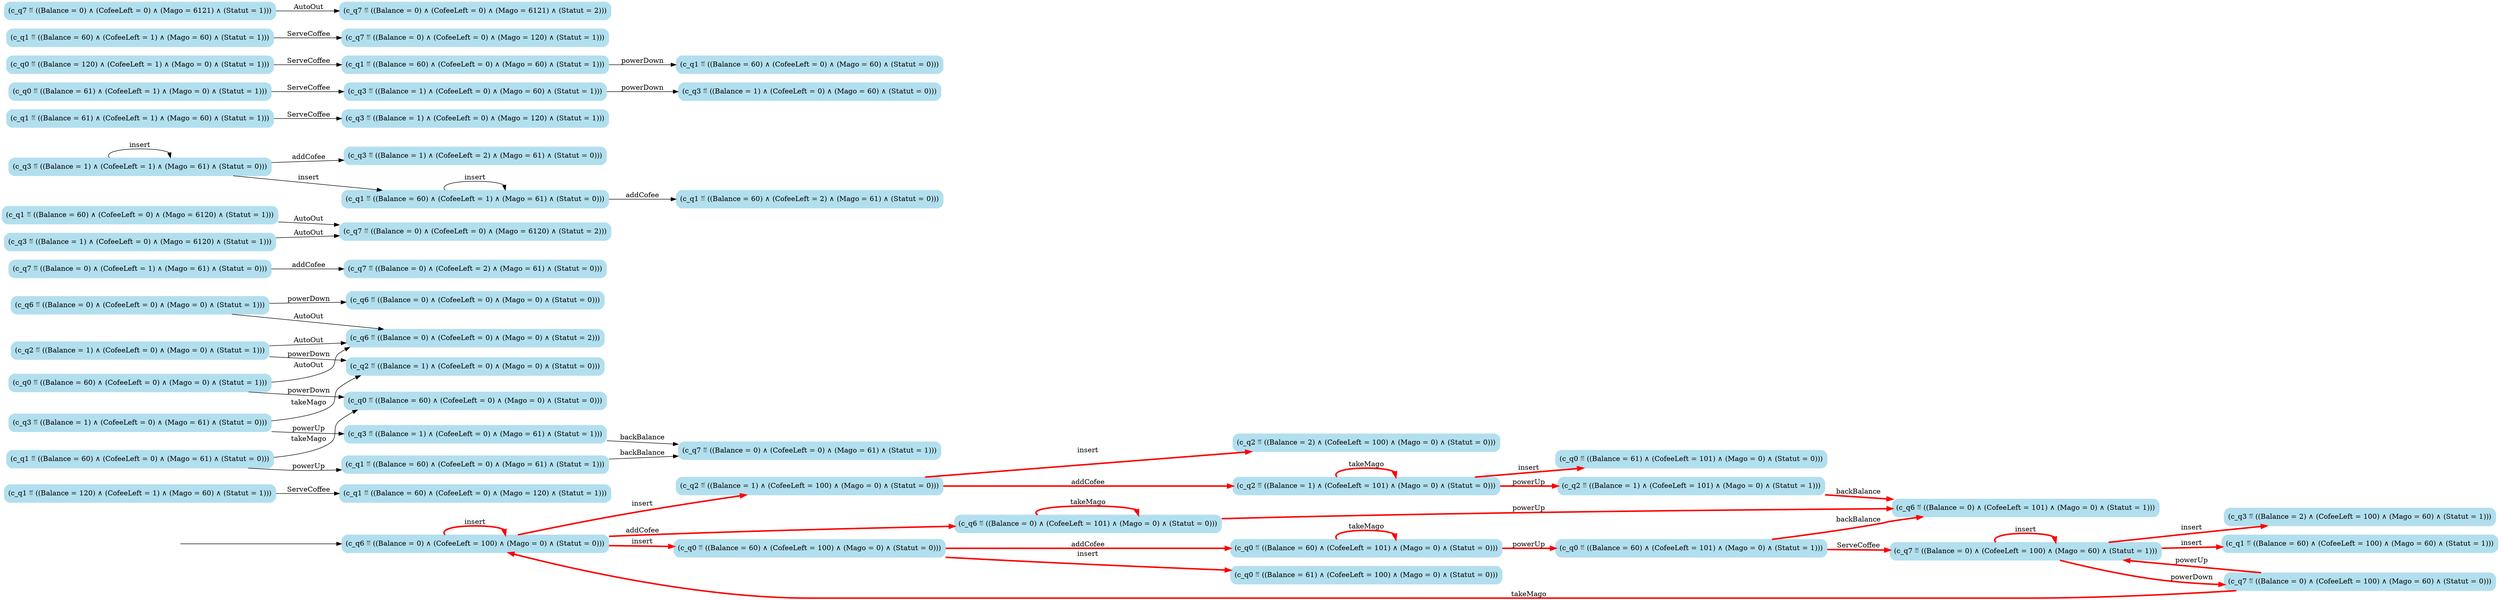 digraph G {

	rankdir = LR;

	start_c_q6_103[style=invisible];

	node[shape=box, style="rounded, filled", color=lightblue2];

	c_q2_50[label="(c_q2 ≝ ((Balance = 1) ∧ (CofeeLeft = 101) ∧ (Mago = 0) ∧ (Statut = 1)))"];
	c_q1_52[label="(c_q1 ≝ ((Balance = 120) ∧ (CofeeLeft = 1) ∧ (Mago = 60) ∧ (Statut = 1)))"];
	c_q6_7[label="(c_q6 ≝ ((Balance = 0) ∧ (CofeeLeft = 0) ∧ (Mago = 0) ∧ (Statut = 0)))"];
	c_q7_90[label="(c_q7 ≝ ((Balance = 0) ∧ (CofeeLeft = 1) ∧ (Mago = 61) ∧ (Statut = 0)))"];
	c_q3_101[label="(c_q3 ≝ ((Balance = 2) ∧ (CofeeLeft = 100) ∧ (Mago = 60) ∧ (Statut = 1)))"];
	c_q3_82[label="(c_q3 ≝ ((Balance = 1) ∧ (CofeeLeft = 0) ∧ (Mago = 61) ∧ (Statut = 0)))"];
	c_q2_38[label="(c_q2 ≝ ((Balance = 1) ∧ (CofeeLeft = 100) ∧ (Mago = 0) ∧ (Statut = 0)))"];
	c_q0_18[label="(c_q0 ≝ ((Balance = 60) ∧ (CofeeLeft = 100) ∧ (Mago = 0) ∧ (Statut = 0)))"];
	c_q7_85[label="(c_q7 ≝ ((Balance = 0) ∧ (CofeeLeft = 0) ∧ (Mago = 6120) ∧ (Statut = 2)))"];
	c_q2_39[label="(c_q2 ≝ ((Balance = 2) ∧ (CofeeLeft = 100) ∧ (Mago = 0) ∧ (Statut = 0)))"];
	c_q0_19[label="(c_q0 ≝ ((Balance = 61) ∧ (CofeeLeft = 100) ∧ (Mago = 0) ∧ (Statut = 0)))"];
	c_q6_6[label="(c_q6 ≝ ((Balance = 0) ∧ (CofeeLeft = 0) ∧ (Mago = 0) ∧ (Statut = 1)))"];
	c_q1_55[label="(c_q1 ≝ ((Balance = 60) ∧ (CofeeLeft = 2) ∧ (Mago = 61) ∧ (Statut = 0)))"];
	c_q1_99[label="(c_q1 ≝ ((Balance = 60) ∧ (CofeeLeft = 100) ∧ (Mago = 60) ∧ (Statut = 1)))"];
	c_q1_66[label="(c_q1 ≝ ((Balance = 60) ∧ (CofeeLeft = 0) ∧ (Mago = 6120) ∧ (Statut = 1)))"];
	c_q1_64[label="(c_q1 ≝ ((Balance = 61) ∧ (CofeeLeft = 1) ∧ (Mago = 60) ∧ (Statut = 1)))"];
	c_q2_48[label="(c_q2 ≝ ((Balance = 1) ∧ (CofeeLeft = 0) ∧ (Mago = 0) ∧ (Statut = 1)))"];
	c_q3_65[label="(c_q3 ≝ ((Balance = 1) ∧ (CofeeLeft = 0) ∧ (Mago = 120) ∧ (Statut = 1)))"];
	c_q3_77[label="(c_q3 ≝ ((Balance = 1) ∧ (CofeeLeft = 0) ∧ (Mago = 60) ∧ (Statut = 0)))"];
	c_q0_26[label="(c_q0 ≝ ((Balance = 120) ∧ (CofeeLeft = 1) ∧ (Mago = 0) ∧ (Statut = 1)))"];
	c_q7_69[label="(c_q7 ≝ ((Balance = 0) ∧ (CofeeLeft = 0) ∧ (Mago = 120) ∧ (Statut = 1)))"];
	c_q6_49[label="(c_q6 ≝ ((Balance = 0) ∧ (CofeeLeft = 0) ∧ (Mago = 0) ∧ (Statut = 2)))"];
	c_q3_84[label="(c_q3 ≝ ((Balance = 1) ∧ (CofeeLeft = 0) ∧ (Mago = 6120) ∧ (Statut = 1)))"];
	c_q0_25[label="(c_q0 ≝ ((Balance = 60) ∧ (CofeeLeft = 101) ∧ (Mago = 0) ∧ (Statut = 0)))"];
	c_q7_100[label="(c_q7 ≝ ((Balance = 0) ∧ (CofeeLeft = 100) ∧ (Mago = 60) ∧ (Statut = 1)))"];
	c_q6_51[label="(c_q6 ≝ ((Balance = 0) ∧ (CofeeLeft = 101) ∧ (Mago = 0) ∧ (Statut = 1)))"];
	c_q1_68[label="(c_q1 ≝ ((Balance = 60) ∧ (CofeeLeft = 1) ∧ (Mago = 60) ∧ (Statut = 1)))"];
	c_q2_83[label="(c_q2 ≝ ((Balance = 1) ∧ (CofeeLeft = 0) ∧ (Mago = 0) ∧ (Statut = 0)))"];
	c_q7_88[label="(c_q7 ≝ ((Balance = 0) ∧ (CofeeLeft = 0) ∧ (Mago = 6121) ∧ (Statut = 1)))"];
	c_q7_87[label="(c_q7 ≝ ((Balance = 0) ∧ (CofeeLeft = 0) ∧ (Mago = 61) ∧ (Statut = 1)))"];
	c_q0_47[label="(c_q0 ≝ ((Balance = 61) ∧ (CofeeLeft = 101) ∧ (Mago = 0) ∧ (Statut = 0)))"];
	c_q1_59[label="(c_q1 ≝ ((Balance = 60) ∧ (CofeeLeft = 0) ∧ (Mago = 60) ∧ (Statut = 0)))"];
	c_q6_103[label="(c_q6 ≝ ((Balance = 0) ∧ (CofeeLeft = 100) ∧ (Mago = 0) ∧ (Statut = 0)))"];
	c_q0_63[label="(c_q0 ≝ ((Balance = 60) ∧ (CofeeLeft = 0) ∧ (Mago = 0) ∧ (Statut = 0)))"];
	c_q3_76[label="(c_q3 ≝ ((Balance = 1) ∧ (CofeeLeft = 0) ∧ (Mago = 60) ∧ (Statut = 1)))"];
	c_q1_62[label="(c_q1 ≝ ((Balance = 60) ∧ (CofeeLeft = 0) ∧ (Mago = 61) ∧ (Statut = 0)))"];
	c_q0_28[label="(c_q0 ≝ ((Balance = 61) ∧ (CofeeLeft = 1) ∧ (Mago = 0) ∧ (Statut = 1)))"];
	c_q7_91[label="(c_q7 ≝ ((Balance = 0) ∧ (CofeeLeft = 2) ∧ (Mago = 61) ∧ (Statut = 0)))"];
	c_q3_73[label="(c_q3 ≝ ((Balance = 1) ∧ (CofeeLeft = 2) ∧ (Mago = 61) ∧ (Statut = 0)))"];
	c_q2_46[label="(c_q2 ≝ ((Balance = 1) ∧ (CofeeLeft = 101) ∧ (Mago = 0) ∧ (Statut = 0)))"];
	c_q6_11[label="(c_q6 ≝ ((Balance = 0) ∧ (CofeeLeft = 101) ∧ (Mago = 0) ∧ (Statut = 0)))"];
	c_q0_34[label="(c_q0 ≝ ((Balance = 60) ∧ (CofeeLeft = 101) ∧ (Mago = 0) ∧ (Statut = 1)))"];
	c_q7_102[label="(c_q7 ≝ ((Balance = 0) ∧ (CofeeLeft = 100) ∧ (Mago = 60) ∧ (Statut = 0)))"];
	c_q7_89[label="(c_q7 ≝ ((Balance = 0) ∧ (CofeeLeft = 0) ∧ (Mago = 6121) ∧ (Statut = 2)))"];
	c_q3_86[label="(c_q3 ≝ ((Balance = 1) ∧ (CofeeLeft = 0) ∧ (Mago = 61) ∧ (Statut = 1)))"];
	c_q0_30[label="(c_q0 ≝ ((Balance = 60) ∧ (CofeeLeft = 0) ∧ (Mago = 0) ∧ (Statut = 1)))"];
	c_q1_58[label="(c_q1 ≝ ((Balance = 60) ∧ (CofeeLeft = 0) ∧ (Mago = 60) ∧ (Statut = 1)))"];
	c_q1_81[label="(c_q1 ≝ ((Balance = 60) ∧ (CofeeLeft = 1) ∧ (Mago = 61) ∧ (Statut = 0)))"];
	c_q3_80[label="(c_q3 ≝ ((Balance = 1) ∧ (CofeeLeft = 1) ∧ (Mago = 61) ∧ (Statut = 0)))"];
	c_q1_53[label="(c_q1 ≝ ((Balance = 60) ∧ (CofeeLeft = 0) ∧ (Mago = 120) ∧ (Statut = 1)))"];
	c_q1_70[label="(c_q1 ≝ ((Balance = 60) ∧ (CofeeLeft = 0) ∧ (Mago = 61) ∧ (Statut = 1)))"];

	start_c_q6_103 -> c_q6_103;
	c_q6_6 -> c_q6_49[label="AutoOut"];
	c_q6_103 -> c_q6_11[label="addCofee", penwidth=3, color=red];
	c_q6_103 -> c_q6_103[label="insert", penwidth=3, color=red];
	c_q6_6 -> c_q6_7[label="powerDown"];
	c_q6_11 -> c_q6_51[label="powerUp", penwidth=3, color=red];
	c_q6_11 -> c_q6_11[label="takeMago", penwidth=3, color=red];
	c_q6_103 -> c_q0_18[label="insert", penwidth=3, color=red];
	c_q6_103 -> c_q2_38[label="insert", penwidth=3, color=red];
	c_q0_18 -> c_q0_25[label="addCofee", penwidth=3, color=red];
	c_q0_18 -> c_q0_19[label="insert", penwidth=3, color=red];
	c_q0_30 -> c_q0_63[label="powerDown"];
	c_q0_25 -> c_q0_34[label="powerUp", penwidth=3, color=red];
	c_q0_25 -> c_q0_25[label="takeMago", penwidth=3, color=red];
	c_q0_26 -> c_q1_58[label="ServeCoffee"];
	c_q0_28 -> c_q3_76[label="ServeCoffee"];
	c_q0_30 -> c_q6_49[label="AutoOut"];
	c_q0_34 -> c_q6_51[label="backBalance", penwidth=3, color=red];
	c_q0_34 -> c_q7_100[label="ServeCoffee", penwidth=3, color=red];
	c_q2_38 -> c_q2_46[label="addCofee", penwidth=3, color=red];
	c_q2_38 -> c_q2_39[label="insert", penwidth=3, color=red];
	c_q2_48 -> c_q2_83[label="powerDown"];
	c_q2_46 -> c_q2_50[label="powerUp", penwidth=3, color=red];
	c_q2_46 -> c_q2_46[label="takeMago", penwidth=3, color=red];
	c_q2_46 -> c_q0_47[label="insert", penwidth=3, color=red];
	c_q2_48 -> c_q6_49[label="AutoOut"];
	c_q2_50 -> c_q6_51[label="backBalance", penwidth=3, color=red];
	c_q1_52 -> c_q1_53[label="ServeCoffee"];
	c_q1_81 -> c_q1_55[label="addCofee"];
	c_q1_81 -> c_q1_81[label="insert"];
	c_q1_58 -> c_q1_59[label="powerDown"];
	c_q1_62 -> c_q1_70[label="powerUp"];
	c_q1_62 -> c_q0_63[label="takeMago"];
	c_q1_64 -> c_q3_65[label="ServeCoffee"];
	c_q1_66 -> c_q7_85[label="AutoOut"];
	c_q1_68 -> c_q7_69[label="ServeCoffee"];
	c_q1_70 -> c_q7_87[label="backBalance"];
	c_q3_80 -> c_q3_73[label="addCofee"];
	c_q3_80 -> c_q3_80[label="insert"];
	c_q3_76 -> c_q3_77[label="powerDown"];
	c_q3_82 -> c_q3_86[label="powerUp"];
	c_q3_80 -> c_q1_81[label="insert"];
	c_q3_82 -> c_q2_83[label="takeMago"];
	c_q3_84 -> c_q7_85[label="AutoOut"];
	c_q3_86 -> c_q7_87[label="backBalance"];
	c_q7_88 -> c_q7_89[label="AutoOut"];
	c_q7_90 -> c_q7_91[label="addCofee"];
	c_q7_100 -> c_q7_100[label="insert", penwidth=3, color=red];
	c_q7_100 -> c_q7_102[label="powerDown", penwidth=3, color=red];
	c_q7_102 -> c_q7_100[label="powerUp", penwidth=3, color=red];
	c_q7_100 -> c_q1_99[label="insert", penwidth=3, color=red];
	c_q7_100 -> c_q3_101[label="insert", penwidth=3, color=red];
	c_q7_102 -> c_q6_103[label="takeMago", penwidth=3, color=red];

}